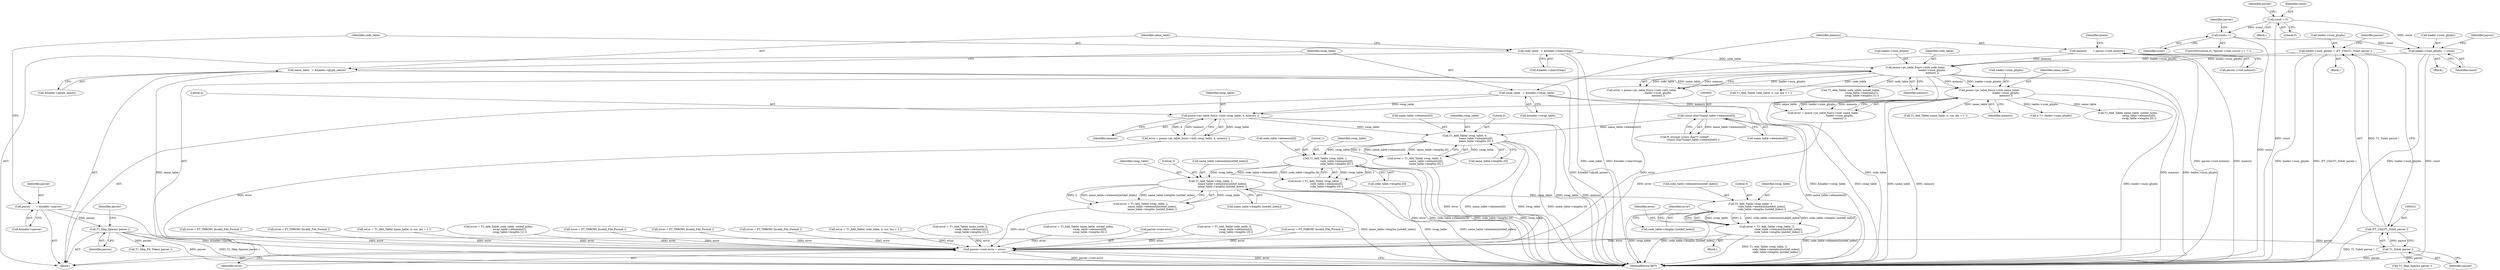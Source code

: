 digraph "0_savannah_dd89710f0f643eb0f99a3830e0712d26c7642acd_0@array" {
"1000668" [label="(Call,T1_Add_Table( swap_table, 3,\n                            code_table->elements[notdef_index],\n                            code_table->lengths [notdef_index] ))"];
"1000650" [label="(Call,T1_Add_Table( swap_table, 2,\n                            name_table->elements[notdef_index],\n                            name_table->lengths [notdef_index] ))"];
"1000632" [label="(Call,T1_Add_Table( swap_table, 1,\n                            code_table->elements[0],\n                            code_table->lengths [0] ))"];
"1000614" [label="(Call,T1_Add_Table( swap_table, 0,\n                            name_table->elements[0],\n                            name_table->lengths [0] ))"];
"1000368" [label="(Call,psaux->ps_table_funcs->init( swap_table, 4, memory ))"];
"1000148" [label="(Call,swap_table   = &loader->swap_table)"];
"1000357" [label="(Call,psaux->ps_table_funcs->init( name_table,\n                                         loader->num_glyphs,\n                                         memory ))"];
"1000141" [label="(Call,name_table   = &loader->glyph_names)"];
"1000346" [label="(Call,psaux->ps_table_funcs->init( code_table,\n                                         loader->num_glyphs,\n                                         memory ))"];
"1000134" [label="(Call,code_table   = &loader->charstrings)"];
"1000295" [label="(Call,loader->num_glyphs  = count)"];
"1000243" [label="(Call,count = 0)"];
"1000282" [label="(Call,count++)"];
"1000216" [label="(Call,loader->num_glyphs = (FT_UInt)T1_ToInt( parser ))"];
"1000220" [label="(Call,(FT_UInt)T1_ToInt( parser ))"];
"1000222" [label="(Call,T1_ToInt( parser ))"];
"1000189" [label="(Call,T1_Skip_Spaces( parser ))"];
"1000127" [label="(Call,parser       = &loader->parser)"];
"1000155" [label="(Call,memory       = parser->root.memory)"];
"1000604" [label="(Call,(const char*)name_table->elements[0])"];
"1000666" [label="(Call,error = T1_Add_Table( swap_table, 3,\n                            code_table->elements[notdef_index],\n                            code_table->lengths [notdef_index] ))"];
"1000758" [label="(Call,parser->root.error = error)"];
"1000309" [label="(Identifier,parser)"];
"1000339" [label="(Call,error = FT_THROW( Invalid_File_Format ))"];
"1000369" [label="(Identifier,swap_table)"];
"1000347" [label="(Identifier,code_table)"];
"1000246" [label="(Call,T1_Skip_PS_Token( parser ))"];
"1000539" [label="(Call,error = FT_THROW( Invalid_File_Format ))"];
"1000346" [label="(Call,psaux->ps_table_funcs->init( code_table,\n                                         loader->num_glyphs,\n                                         memory ))"];
"1000156" [label="(Identifier,memory)"];
"1000216" [label="(Call,loader->num_glyphs = (FT_UInt)T1_ToInt( parser ))"];
"1000165" [label="(Identifier,psaux)"];
"1000282" [label="(Call,count++)"];
"1000651" [label="(Identifier,swap_table)"];
"1000202" [label="(Call,error = FT_THROW( Invalid_File_Format ))"];
"1000652" [label="(Literal,2)"];
"1000247" [label="(Identifier,parser)"];
"1000758" [label="(Call,parser->root.error = error)"];
"1000371" [label="(Identifier,memory)"];
"1000217" [label="(Call,loader->num_glyphs)"];
"1000702" [label="(Call,error = T1_Add_Table( code_table, notdef_index,\n                            swap_table->elements[1],\n                            swap_table->lengths [1] ))"];
"1000148" [label="(Call,swap_table   = &loader->swap_table)"];
"1000359" [label="(Call,loader->num_glyphs)"];
"1000653" [label="(Call,name_table->elements[notdef_index])"];
"1000368" [label="(Call,psaux->ps_table_funcs->init( swap_table, 4, memory ))"];
"1000220" [label="(Call,(FT_UInt)T1_ToInt( parser ))"];
"1000127" [label="(Call,parser       = &loader->parser)"];
"1000128" [label="(Identifier,parser)"];
"1000296" [label="(Call,loader->num_glyphs)"];
"1000243" [label="(Call,count = 0)"];
"1000295" [label="(Call,loader->num_glyphs  = count)"];
"1000632" [label="(Call,T1_Add_Table( swap_table, 1,\n                            code_table->elements[0],\n                            code_table->lengths [0] ))"];
"1000190" [label="(Identifier,parser)"];
"1000614" [label="(Call,T1_Add_Table( swap_table, 0,\n                            name_table->elements[0],\n                            name_table->lengths [0] ))"];
"1000666" [label="(Call,error = T1_Add_Table( swap_table, 3,\n                            code_table->elements[notdef_index],\n                            code_table->lengths [notdef_index] ))"];
"1000616" [label="(Literal,0)"];
"1000472" [label="(Call,T1_Add_Table( name_table, n, cur, len + 1 ))"];
"1000143" [label="(Call,&loader->glyph_names)"];
"1000380" [label="(Call,T1_Skip_Spaces( parser ))"];
"1000650" [label="(Call,T1_Add_Table( swap_table, 2,\n                            name_table->elements[notdef_index],\n                            name_table->lengths [notdef_index] ))"];
"1000223" [label="(Identifier,parser)"];
"1000125" [label="(Block,)"];
"1000351" [label="(Identifier,memory)"];
"1000366" [label="(Call,error = psaux->ps_table_funcs->init( swap_table, 4, memory ))"];
"1000612" [label="(Call,error = T1_Add_Table( swap_table, 0,\n                            name_table->elements[0],\n                            name_table->lengths [0] ))"];
"1000303" [label="(Identifier,parser)"];
"1000323" [label="(Call,error = FT_THROW( Invalid_File_Format ))"];
"1000622" [label="(Call,name_table->lengths [0])"];
"1000764" [label="(Identifier,error)"];
"1000470" [label="(Call,error = T1_Add_Table( name_table, n, cur, len + 1 ))"];
"1000344" [label="(Call,error = psaux->ps_table_funcs->init( code_table,\n                                         loader->num_glyphs,\n                                         memory ))"];
"1000765" [label="(MethodReturn,RET)"];
"1000273" [label="(ControlStructure,if ( *parser->root.cursor == '/' ))"];
"1000555" [label="(Call,T1_Add_Table( code_table, n, cur, len + 1 ))"];
"1000215" [label="(Block,)"];
"1000577" [label="(Call,n >= loader->num_glyphs)"];
"1000600" [label="(Call,ft_strcmp( (const char*)\".notdef\",\n                    (const char*)name_table->elements[0] ))"];
"1000617" [label="(Call,name_table->elements[0])"];
"1000658" [label="(Call,name_table->lengths [notdef_index])"];
"1000604" [label="(Call,(const char*)name_table->elements[0])"];
"1000630" [label="(Call,error = T1_Add_Table( swap_table, 1,\n                            code_table->elements[0],\n                            code_table->lengths [0] ))"];
"1000553" [label="(Call,error = T1_Add_Table( code_table, n, cur, len + 1 ))"];
"1000668" [label="(Call,T1_Add_Table( swap_table, 3,\n                            code_table->elements[notdef_index],\n                            code_table->lengths [notdef_index] ))"];
"1000640" [label="(Call,code_table->lengths [0])"];
"1000670" [label="(Literal,3)"];
"1000222" [label="(Call,T1_ToInt( parser ))"];
"1000669" [label="(Identifier,swap_table)"];
"1000149" [label="(Identifier,swap_table)"];
"1000141" [label="(Call,name_table   = &loader->glyph_names)"];
"1000155" [label="(Call,memory       = parser->root.memory)"];
"1000195" [label="(Identifier,parser)"];
"1000606" [label="(Call,name_table->elements[0])"];
"1000720" [label="(Call,error = T1_Add_Table( name_table, 0,\n                            swap_table->elements[2],\n                            swap_table->lengths [2] ))"];
"1000241" [label="(Block,)"];
"1000684" [label="(Call,error = T1_Add_Table( name_table, notdef_index,\n                            swap_table->elements[0],\n                            swap_table->lengths [0] ))"];
"1000135" [label="(Identifier,code_table)"];
"1000633" [label="(Identifier,swap_table)"];
"1000704" [label="(Call,T1_Add_Table( code_table, notdef_index,\n                            swap_table->elements[1],\n                            swap_table->lengths [1] ))"];
"1000245" [label="(Literal,0)"];
"1000676" [label="(Call,code_table->lengths [notdef_index])"];
"1000357" [label="(Call,psaux->ps_table_funcs->init( name_table,\n                                         loader->num_glyphs,\n                                         memory ))"];
"1000611" [label="(Block,)"];
"1000299" [label="(Identifier,count)"];
"1000667" [label="(Identifier,error)"];
"1000157" [label="(Call,parser->root.memory)"];
"1000294" [label="(Block,)"];
"1000686" [label="(Call,T1_Add_Table( name_table, notdef_index,\n                            swap_table->elements[0],\n                            swap_table->lengths [0] ))"];
"1000759" [label="(Call,parser->root.error)"];
"1000738" [label="(Call,error = T1_Add_Table( code_table, 0,\n                            swap_table->elements[3],\n                            swap_table->lengths [3] ))"];
"1000227" [label="(Identifier,parser)"];
"1000355" [label="(Call,error = psaux->ps_table_funcs->init( name_table,\n                                         loader->num_glyphs,\n                                         memory ))"];
"1000682" [label="(Identifier,error)"];
"1000150" [label="(Call,&loader->swap_table)"];
"1000370" [label="(Literal,4)"];
"1000142" [label="(Identifier,name_table)"];
"1000615" [label="(Identifier,swap_table)"];
"1000348" [label="(Call,loader->num_glyphs)"];
"1000454" [label="(Call,error = FT_THROW( Invalid_File_Format ))"];
"1000134" [label="(Call,code_table   = &loader->charstrings)"];
"1000283" [label="(Identifier,count)"];
"1000635" [label="(Call,code_table->elements[0])"];
"1000634" [label="(Literal,1)"];
"1000362" [label="(Identifier,memory)"];
"1000189" [label="(Call,T1_Skip_Spaces( parser ))"];
"1000244" [label="(Identifier,count)"];
"1000358" [label="(Identifier,name_table)"];
"1000136" [label="(Call,&loader->charstrings)"];
"1000594" [label="(Call,error = FT_THROW( Invalid_File_Format ))"];
"1000129" [label="(Call,&loader->parser)"];
"1000648" [label="(Call,error = T1_Add_Table( swap_table, 2,\n                            name_table->elements[notdef_index],\n                            name_table->lengths [notdef_index] ))"];
"1000671" [label="(Call,code_table->elements[notdef_index])"];
"1000668" -> "1000666"  [label="AST: "];
"1000668" -> "1000676"  [label="CFG: "];
"1000669" -> "1000668"  [label="AST: "];
"1000670" -> "1000668"  [label="AST: "];
"1000671" -> "1000668"  [label="AST: "];
"1000676" -> "1000668"  [label="AST: "];
"1000666" -> "1000668"  [label="CFG: "];
"1000668" -> "1000765"  [label="DDG: code_table->lengths [notdef_index]"];
"1000668" -> "1000765"  [label="DDG: code_table->elements[notdef_index]"];
"1000668" -> "1000765"  [label="DDG: swap_table"];
"1000668" -> "1000666"  [label="DDG: swap_table"];
"1000668" -> "1000666"  [label="DDG: 3"];
"1000668" -> "1000666"  [label="DDG: code_table->elements[notdef_index]"];
"1000668" -> "1000666"  [label="DDG: code_table->lengths [notdef_index]"];
"1000650" -> "1000668"  [label="DDG: swap_table"];
"1000650" -> "1000648"  [label="AST: "];
"1000650" -> "1000658"  [label="CFG: "];
"1000651" -> "1000650"  [label="AST: "];
"1000652" -> "1000650"  [label="AST: "];
"1000653" -> "1000650"  [label="AST: "];
"1000658" -> "1000650"  [label="AST: "];
"1000648" -> "1000650"  [label="CFG: "];
"1000650" -> "1000765"  [label="DDG: swap_table"];
"1000650" -> "1000765"  [label="DDG: name_table->elements[notdef_index]"];
"1000650" -> "1000765"  [label="DDG: name_table->lengths [notdef_index]"];
"1000650" -> "1000648"  [label="DDG: swap_table"];
"1000650" -> "1000648"  [label="DDG: 2"];
"1000650" -> "1000648"  [label="DDG: name_table->elements[notdef_index]"];
"1000650" -> "1000648"  [label="DDG: name_table->lengths [notdef_index]"];
"1000632" -> "1000650"  [label="DDG: swap_table"];
"1000632" -> "1000630"  [label="AST: "];
"1000632" -> "1000640"  [label="CFG: "];
"1000633" -> "1000632"  [label="AST: "];
"1000634" -> "1000632"  [label="AST: "];
"1000635" -> "1000632"  [label="AST: "];
"1000640" -> "1000632"  [label="AST: "];
"1000630" -> "1000632"  [label="CFG: "];
"1000632" -> "1000765"  [label="DDG: code_table->lengths [0]"];
"1000632" -> "1000765"  [label="DDG: swap_table"];
"1000632" -> "1000765"  [label="DDG: code_table->elements[0]"];
"1000632" -> "1000630"  [label="DDG: swap_table"];
"1000632" -> "1000630"  [label="DDG: 1"];
"1000632" -> "1000630"  [label="DDG: code_table->elements[0]"];
"1000632" -> "1000630"  [label="DDG: code_table->lengths [0]"];
"1000614" -> "1000632"  [label="DDG: swap_table"];
"1000614" -> "1000612"  [label="AST: "];
"1000614" -> "1000622"  [label="CFG: "];
"1000615" -> "1000614"  [label="AST: "];
"1000616" -> "1000614"  [label="AST: "];
"1000617" -> "1000614"  [label="AST: "];
"1000622" -> "1000614"  [label="AST: "];
"1000612" -> "1000614"  [label="CFG: "];
"1000614" -> "1000765"  [label="DDG: name_table->lengths [0]"];
"1000614" -> "1000765"  [label="DDG: name_table->elements[0]"];
"1000614" -> "1000765"  [label="DDG: swap_table"];
"1000614" -> "1000612"  [label="DDG: swap_table"];
"1000614" -> "1000612"  [label="DDG: 0"];
"1000614" -> "1000612"  [label="DDG: name_table->elements[0]"];
"1000614" -> "1000612"  [label="DDG: name_table->lengths [0]"];
"1000368" -> "1000614"  [label="DDG: swap_table"];
"1000604" -> "1000614"  [label="DDG: name_table->elements[0]"];
"1000368" -> "1000366"  [label="AST: "];
"1000368" -> "1000371"  [label="CFG: "];
"1000369" -> "1000368"  [label="AST: "];
"1000370" -> "1000368"  [label="AST: "];
"1000371" -> "1000368"  [label="AST: "];
"1000366" -> "1000368"  [label="CFG: "];
"1000368" -> "1000765"  [label="DDG: swap_table"];
"1000368" -> "1000765"  [label="DDG: memory"];
"1000368" -> "1000366"  [label="DDG: swap_table"];
"1000368" -> "1000366"  [label="DDG: 4"];
"1000368" -> "1000366"  [label="DDG: memory"];
"1000148" -> "1000368"  [label="DDG: swap_table"];
"1000357" -> "1000368"  [label="DDG: memory"];
"1000148" -> "1000125"  [label="AST: "];
"1000148" -> "1000150"  [label="CFG: "];
"1000149" -> "1000148"  [label="AST: "];
"1000150" -> "1000148"  [label="AST: "];
"1000156" -> "1000148"  [label="CFG: "];
"1000148" -> "1000765"  [label="DDG: swap_table"];
"1000148" -> "1000765"  [label="DDG: &loader->swap_table"];
"1000357" -> "1000355"  [label="AST: "];
"1000357" -> "1000362"  [label="CFG: "];
"1000358" -> "1000357"  [label="AST: "];
"1000359" -> "1000357"  [label="AST: "];
"1000362" -> "1000357"  [label="AST: "];
"1000355" -> "1000357"  [label="CFG: "];
"1000357" -> "1000765"  [label="DDG: name_table"];
"1000357" -> "1000765"  [label="DDG: memory"];
"1000357" -> "1000765"  [label="DDG: loader->num_glyphs"];
"1000357" -> "1000355"  [label="DDG: name_table"];
"1000357" -> "1000355"  [label="DDG: loader->num_glyphs"];
"1000357" -> "1000355"  [label="DDG: memory"];
"1000141" -> "1000357"  [label="DDG: name_table"];
"1000346" -> "1000357"  [label="DDG: loader->num_glyphs"];
"1000346" -> "1000357"  [label="DDG: memory"];
"1000357" -> "1000472"  [label="DDG: name_table"];
"1000357" -> "1000577"  [label="DDG: loader->num_glyphs"];
"1000357" -> "1000686"  [label="DDG: name_table"];
"1000141" -> "1000125"  [label="AST: "];
"1000141" -> "1000143"  [label="CFG: "];
"1000142" -> "1000141"  [label="AST: "];
"1000143" -> "1000141"  [label="AST: "];
"1000149" -> "1000141"  [label="CFG: "];
"1000141" -> "1000765"  [label="DDG: name_table"];
"1000141" -> "1000765"  [label="DDG: &loader->glyph_names"];
"1000346" -> "1000344"  [label="AST: "];
"1000346" -> "1000351"  [label="CFG: "];
"1000347" -> "1000346"  [label="AST: "];
"1000348" -> "1000346"  [label="AST: "];
"1000351" -> "1000346"  [label="AST: "];
"1000344" -> "1000346"  [label="CFG: "];
"1000346" -> "1000765"  [label="DDG: memory"];
"1000346" -> "1000765"  [label="DDG: loader->num_glyphs"];
"1000346" -> "1000765"  [label="DDG: code_table"];
"1000346" -> "1000344"  [label="DDG: code_table"];
"1000346" -> "1000344"  [label="DDG: loader->num_glyphs"];
"1000346" -> "1000344"  [label="DDG: memory"];
"1000134" -> "1000346"  [label="DDG: code_table"];
"1000295" -> "1000346"  [label="DDG: loader->num_glyphs"];
"1000216" -> "1000346"  [label="DDG: loader->num_glyphs"];
"1000155" -> "1000346"  [label="DDG: memory"];
"1000346" -> "1000555"  [label="DDG: code_table"];
"1000346" -> "1000704"  [label="DDG: code_table"];
"1000134" -> "1000125"  [label="AST: "];
"1000134" -> "1000136"  [label="CFG: "];
"1000135" -> "1000134"  [label="AST: "];
"1000136" -> "1000134"  [label="AST: "];
"1000142" -> "1000134"  [label="CFG: "];
"1000134" -> "1000765"  [label="DDG: code_table"];
"1000134" -> "1000765"  [label="DDG: &loader->charstrings"];
"1000295" -> "1000294"  [label="AST: "];
"1000295" -> "1000299"  [label="CFG: "];
"1000296" -> "1000295"  [label="AST: "];
"1000299" -> "1000295"  [label="AST: "];
"1000303" -> "1000295"  [label="CFG: "];
"1000295" -> "1000765"  [label="DDG: loader->num_glyphs"];
"1000295" -> "1000765"  [label="DDG: count"];
"1000243" -> "1000295"  [label="DDG: count"];
"1000282" -> "1000295"  [label="DDG: count"];
"1000243" -> "1000241"  [label="AST: "];
"1000243" -> "1000245"  [label="CFG: "];
"1000244" -> "1000243"  [label="AST: "];
"1000245" -> "1000243"  [label="AST: "];
"1000247" -> "1000243"  [label="CFG: "];
"1000243" -> "1000765"  [label="DDG: count"];
"1000243" -> "1000282"  [label="DDG: count"];
"1000282" -> "1000273"  [label="AST: "];
"1000282" -> "1000283"  [label="CFG: "];
"1000283" -> "1000282"  [label="AST: "];
"1000309" -> "1000282"  [label="CFG: "];
"1000282" -> "1000765"  [label="DDG: count"];
"1000216" -> "1000215"  [label="AST: "];
"1000216" -> "1000220"  [label="CFG: "];
"1000217" -> "1000216"  [label="AST: "];
"1000220" -> "1000216"  [label="AST: "];
"1000227" -> "1000216"  [label="CFG: "];
"1000216" -> "1000765"  [label="DDG: loader->num_glyphs"];
"1000216" -> "1000765"  [label="DDG: (FT_UInt)T1_ToInt( parser )"];
"1000220" -> "1000216"  [label="DDG: T1_ToInt( parser )"];
"1000220" -> "1000222"  [label="CFG: "];
"1000221" -> "1000220"  [label="AST: "];
"1000222" -> "1000220"  [label="AST: "];
"1000220" -> "1000765"  [label="DDG: T1_ToInt( parser )"];
"1000222" -> "1000220"  [label="DDG: parser"];
"1000222" -> "1000223"  [label="CFG: "];
"1000223" -> "1000222"  [label="AST: "];
"1000222" -> "1000765"  [label="DDG: parser"];
"1000189" -> "1000222"  [label="DDG: parser"];
"1000222" -> "1000380"  [label="DDG: parser"];
"1000189" -> "1000125"  [label="AST: "];
"1000189" -> "1000190"  [label="CFG: "];
"1000190" -> "1000189"  [label="AST: "];
"1000195" -> "1000189"  [label="CFG: "];
"1000189" -> "1000765"  [label="DDG: parser"];
"1000189" -> "1000765"  [label="DDG: T1_Skip_Spaces( parser )"];
"1000127" -> "1000189"  [label="DDG: parser"];
"1000189" -> "1000246"  [label="DDG: parser"];
"1000127" -> "1000125"  [label="AST: "];
"1000127" -> "1000129"  [label="CFG: "];
"1000128" -> "1000127"  [label="AST: "];
"1000129" -> "1000127"  [label="AST: "];
"1000135" -> "1000127"  [label="CFG: "];
"1000127" -> "1000765"  [label="DDG: &loader->parser"];
"1000155" -> "1000125"  [label="AST: "];
"1000155" -> "1000157"  [label="CFG: "];
"1000156" -> "1000155"  [label="AST: "];
"1000157" -> "1000155"  [label="AST: "];
"1000165" -> "1000155"  [label="CFG: "];
"1000155" -> "1000765"  [label="DDG: parser->root.memory"];
"1000155" -> "1000765"  [label="DDG: memory"];
"1000604" -> "1000600"  [label="AST: "];
"1000604" -> "1000606"  [label="CFG: "];
"1000605" -> "1000604"  [label="AST: "];
"1000606" -> "1000604"  [label="AST: "];
"1000600" -> "1000604"  [label="CFG: "];
"1000604" -> "1000765"  [label="DDG: name_table->elements[0]"];
"1000604" -> "1000600"  [label="DDG: name_table->elements[0]"];
"1000666" -> "1000611"  [label="AST: "];
"1000667" -> "1000666"  [label="AST: "];
"1000682" -> "1000666"  [label="CFG: "];
"1000666" -> "1000765"  [label="DDG: T1_Add_Table( swap_table, 3,\n                            code_table->elements[notdef_index],\n                            code_table->lengths [notdef_index] )"];
"1000666" -> "1000758"  [label="DDG: error"];
"1000758" -> "1000125"  [label="AST: "];
"1000758" -> "1000764"  [label="CFG: "];
"1000759" -> "1000758"  [label="AST: "];
"1000764" -> "1000758"  [label="AST: "];
"1000765" -> "1000758"  [label="CFG: "];
"1000758" -> "1000765"  [label="DDG: parser->root.error"];
"1000758" -> "1000765"  [label="DDG: error"];
"1000355" -> "1000758"  [label="DDG: error"];
"1000594" -> "1000758"  [label="DDG: error"];
"1000684" -> "1000758"  [label="DDG: error"];
"1000738" -> "1000758"  [label="DDG: error"];
"1000630" -> "1000758"  [label="DDG: error"];
"1000366" -> "1000758"  [label="DDG: error"];
"1000648" -> "1000758"  [label="DDG: error"];
"1000323" -> "1000758"  [label="DDG: error"];
"1000470" -> "1000758"  [label="DDG: error"];
"1000344" -> "1000758"  [label="DDG: error"];
"1000539" -> "1000758"  [label="DDG: error"];
"1000454" -> "1000758"  [label="DDG: error"];
"1000612" -> "1000758"  [label="DDG: error"];
"1000553" -> "1000758"  [label="DDG: error"];
"1000202" -> "1000758"  [label="DDG: error"];
"1000720" -> "1000758"  [label="DDG: error"];
"1000339" -> "1000758"  [label="DDG: error"];
"1000702" -> "1000758"  [label="DDG: error"];
}
